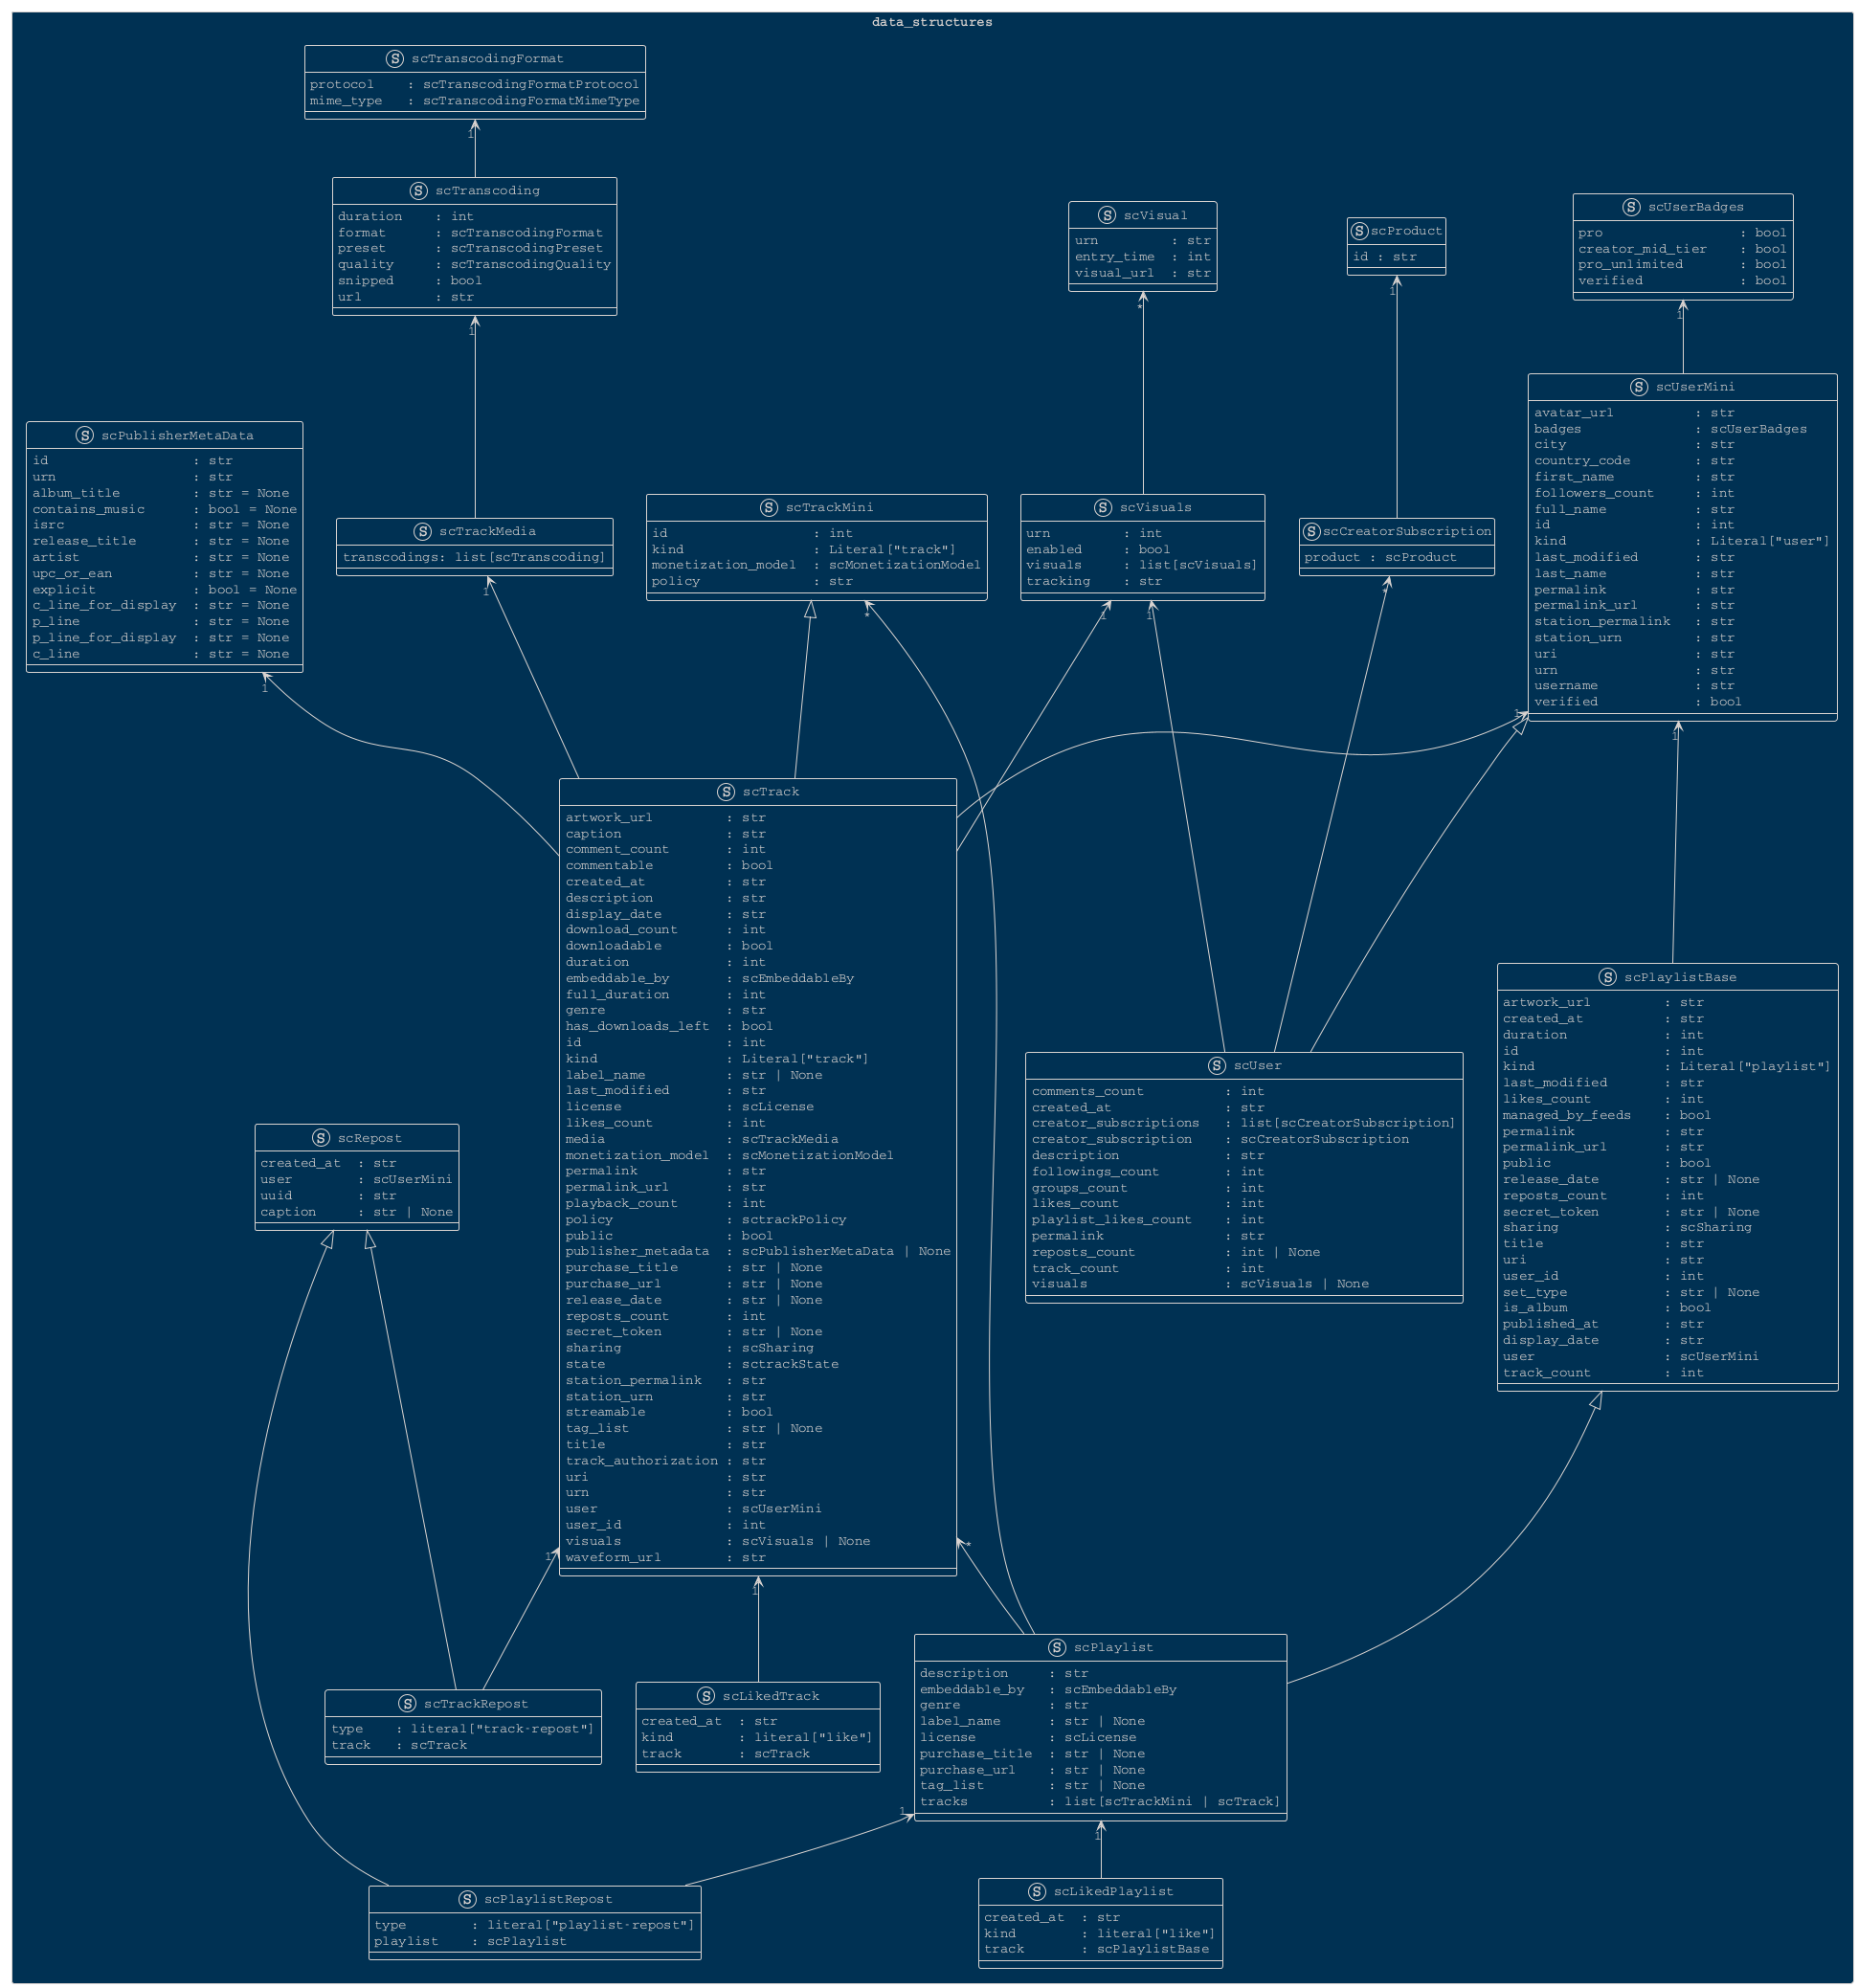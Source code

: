 @startuml dataDiagram
!theme blueprint
skinparam backgroundColor transparent
skinparam defaultFontName courier

package data_structures <<Rectangle>>{
    struct scUserBadges{
        pro                 : bool
        creator_mid_tier    : bool
        pro_unlimited       : bool
        verified            : bool
    }
    struct scProduct{
        id : str
    }
    struct scCreatorSubscription{
        product : scProduct
    }
    struct scVisual{
        urn         : str
        entry_time  : int
        visual_url  : str
    }
    struct scVisuals{
        urn         : int
        enabled     : bool
        visuals     : list[scVisuals]
        tracking    : str
    }
    struct scUserMini{
        avatar_url          : str
        badges              : scUserBadges
        city                : str
        country_code        : str
        first_name          : str
        followers_count     : int
        full_name           : str
        id                  : int
        kind                : Literal["user"]
        last_modified       : str
        last_name           : str
        permalink           : str
        permalink_url       : str
        station_permalink   : str
        station_urn         : str
        uri                 : str
        urn                 : str
        username            : str
        verified            : bool
    }
    struct scUser{
        comments_count          : int
        created_at              : str
        creator_subscriptions   : list[scCreatorSubscription]
        creator_subscription    : scCreatorSubscription
        description             : str
        followings_count        : int
        groups_count            : int
        likes_count             : int
        playlist_likes_count    : int
        permalink               : str
        reposts_count           : int | None
        track_count             : int
        visuals                 : scVisuals | None
    }
    struct scTranscodingFormat{
        protocol    : scTranscodingFormatProtocol
        mime_type   : scTranscodingFormatMimeType
    }
    struct scTranscoding{
        duration    : int
        format      : scTranscodingFormat
        preset      : scTranscodingPreset
        quality     : scTranscodingQuality
        snipped     : bool
        url         : str
    }
    struct scTrackMedia{
        transcodings: list[scTranscoding]
    }
    struct scPublisherMetaData{
        id                  : str
        urn                 : str
        album_title         : str = None
        contains_music      : bool = None
        isrc                : str = None
        release_title       : str = None
        artist              : str = None
        upc_or_ean          : str = None
        explicit            : bool = None
        c_line_for_display  : str = None
        p_line              : str = None
        p_line_for_display  : str = None
        c_line              : str = None
    }
    struct scTrackMini{
        id                  : int
        kind                : Literal["track"]
        monetization_model  : scMonetizationModel
        policy              : str
    }
    struct scTrack{
        artwork_url         : str
        caption             : str
        comment_count       : int
        commentable         : bool
        created_at          : str
        description         : str
        display_date        : str
        download_count      : int
        downloadable        : bool
        duration            : int
        embeddable_by       : scEmbeddableBy
        full_duration       : int
        genre               : str
        has_downloads_left  : bool
        id                  : int
        kind                : Literal["track"]
        label_name          : str | None
        last_modified       : str
        license             : scLicense
        likes_count         : int
        media               : scTrackMedia
        monetization_model  : scMonetizationModel
        permalink           : str
        permalink_url       : str
        playback_count      : int
        policy              : sctrackPolicy
        public              : bool
        publisher_metadata  : scPublisherMetaData | None
        purchase_title      : str | None
        purchase_url        : str | None
        release_date        : str | None
        reposts_count       : int
        secret_token        : str | None
        sharing             : scSharing
        state               : sctrackState
        station_permalink   : str
        station_urn         : str
        streamable          : bool
        tag_list            : str | None
        title               : str
        track_authorization : str
        uri                 : str
        urn                 : str
        user                : scUserMini
        user_id             : int
        visuals             : scVisuals | None
        waveform_url        : str    
    }
    struct scPlaylistBase{
        artwork_url         : str
        created_at          : str
        duration            : int
        id                  : int
        kind                : Literal["playlist"]
        last_modified       : str
        likes_count         : int
        managed_by_feeds    : bool
        permalink           : str
        permalink_url       : str
        public              : bool
        release_date        : str | None
        reposts_count       : int
        secret_token        : str | None
        sharing             : scSharing
        title               : str
        uri                 : str
        user_id             : int
        set_type            : str | None
        is_album            : bool
        published_at        : str
        display_date        : str
        user                : scUserMini
        track_count         : int
    }
    struct scPlaylist{
        description     : str
        embeddable_by   : scEmbeddableBy
        genre           : str
        label_name      : str | None
        license         : scLicense
        purchase_title  : str | None
        purchase_url    : str | None
        tag_list        : str | None
        tracks          : list[scTrackMini | scTrack]
    }
    struct scLikedTrack{
        created_at  : str
        kind        : literal["like"]
        track       : scTrack
    }
    struct scLikedPlaylist{
        created_at  : str
        kind        : literal["like"]
        track       : scPlaylistBase
    }
    struct scRepost{
        created_at  : str
        user        : scUserMini
        uuid        : str
        caption     : str | None
    }
    struct scTrackRepost{
        type    : literal["track-repost"]
        track   : scTrack
    }
    struct scPlaylistRepost{
        type        : literal["playlist-repost"]
        playlist    : scPlaylist
    }

    scUserBadges    "1"<--  scUserMini
    scUserMini              <|--    scUser
    scCreatorSubscription   "*"<--  scUser
    scProduct               "1"<--  scCreatorSubscription
    scVisuals               "1"<--  scUser
    scVisual                "*"<--  scVisuals

    scUserMini          "1"<--  scTrack
    scTrackMini         <|--    scTrack
    scVisuals           "1"<--  scTrack
    scPublisherMetaData "1"<--  scTrack
    scTrackMedia        "1"<--  scTrack
    scTranscoding       "1"<--  scTrackMedia
    scTranscodingFormat "1"<--  scTranscoding

    scUserMini      "1"<--  scPlaylistBase
    scPlaylistBase  <|--    scPlaylist
    scTrackMini     "*"<--  scPlaylist
    scTrack         "*"<--  scPlaylist

    scTrack     "1"<--  scLikedTrack
    scPlaylist  "1"<--  scLikedPlaylist

    scRepost    <|--    scTrackRepost
    scTrack     "1"<--  scTrackRepost
    scRepost    <|--    scPlaylistRepost
    scPlaylist  "1"<--  scPlaylistRepost
}
@enduml